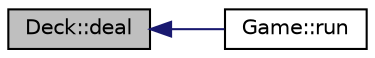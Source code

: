 digraph "Deck::deal"
{
  edge [fontname="Helvetica",fontsize="10",labelfontname="Helvetica",labelfontsize="10"];
  node [fontname="Helvetica",fontsize="10",shape=record];
  rankdir="LR";
  Node1 [label="Deck::deal",height=0.2,width=0.4,color="black", fillcolor="grey75", style="filled" fontcolor="black"];
  Node1 -> Node2 [dir="back",color="midnightblue",fontsize="10",style="solid"];
  Node2 [label="Game::run",height=0.2,width=0.4,color="black", fillcolor="white", style="filled",URL="$class_game.html#a1ab78f5ed0d5ea879157357cf2fb2afa"];
}
